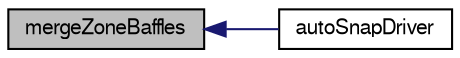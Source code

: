 digraph "mergeZoneBaffles"
{
  bgcolor="transparent";
  edge [fontname="FreeSans",fontsize="10",labelfontname="FreeSans",labelfontsize="10"];
  node [fontname="FreeSans",fontsize="10",shape=record];
  rankdir="LR";
  Node1046 [label="mergeZoneBaffles",height=0.2,width=0.4,color="black", fillcolor="grey75", style="filled", fontcolor="black"];
  Node1046 -> Node1047 [dir="back",color="midnightblue",fontsize="10",style="solid",fontname="FreeSans"];
  Node1047 [label="autoSnapDriver",height=0.2,width=0.4,color="black",URL="$a24622.html#aa6210cb273c9c472c2fce1828e9c4952",tooltip="Construct from components. "];
}
